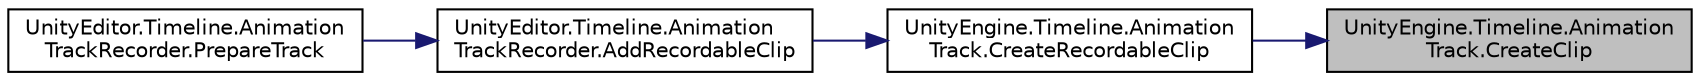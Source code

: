 digraph "UnityEngine.Timeline.AnimationTrack.CreateClip"
{
 // LATEX_PDF_SIZE
  edge [fontname="Helvetica",fontsize="10",labelfontname="Helvetica",labelfontsize="10"];
  node [fontname="Helvetica",fontsize="10",shape=record];
  rankdir="RL";
  Node1 [label="UnityEngine.Timeline.Animation\lTrack.CreateClip",height=0.2,width=0.4,color="black", fillcolor="grey75", style="filled", fontcolor="black",tooltip="Creates a TimelineClip on this track that uses an AnimationClip."];
  Node1 -> Node2 [dir="back",color="midnightblue",fontsize="10",style="solid",fontname="Helvetica"];
  Node2 [label="UnityEngine.Timeline.Animation\lTrack.CreateRecordableClip",height=0.2,width=0.4,color="black", fillcolor="white", style="filled",URL="$class_unity_engine_1_1_timeline_1_1_animation_track.html#ad32f07442ffee64b07211ee7936ad149",tooltip="Creates a TimelineClip, AnimationPlayableAsset and an AnimationClip. Use this clip to record in a tim..."];
  Node2 -> Node3 [dir="back",color="midnightblue",fontsize="10",style="solid",fontname="Helvetica"];
  Node3 [label="UnityEditor.Timeline.Animation\lTrackRecorder.AddRecordableClip",height=0.2,width=0.4,color="black", fillcolor="white", style="filled",URL="$class_unity_editor_1_1_timeline_1_1_animation_track_recorder.html#ae9a7eb659ce6f6bf1b2dacdb659d7bb7",tooltip=" "];
  Node3 -> Node4 [dir="back",color="midnightblue",fontsize="10",style="solid",fontname="Helvetica"];
  Node4 [label="UnityEditor.Timeline.Animation\lTrackRecorder.PrepareTrack",height=0.2,width=0.4,color="black", fillcolor="white", style="filled",URL="$class_unity_editor_1_1_timeline_1_1_animation_track_recorder.html#aaa1833fd02ef8ae07e3ed534f155e97d",tooltip=" "];
}
